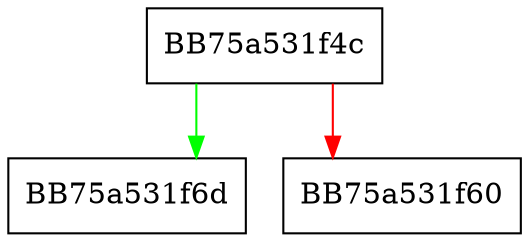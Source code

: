 digraph _Check_grow_by_1 {
  node [shape="box"];
  graph [splines=ortho];
  BB75a531f4c -> BB75a531f6d [color="green"];
  BB75a531f4c -> BB75a531f60 [color="red"];
}